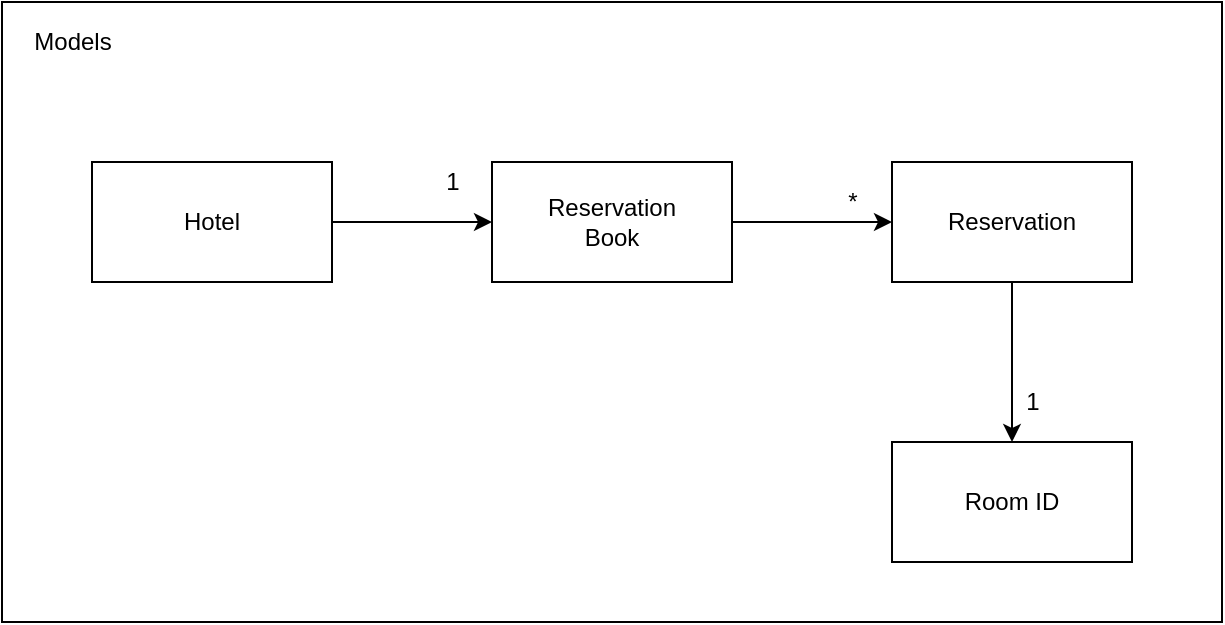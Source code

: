 <mxfile version="20.0.1" type="device"><diagram id="pL46xO8A9Z6G8iWAlLUN" name="Page-1"><mxGraphModel dx="1151" dy="637" grid="1" gridSize="10" guides="1" tooltips="1" connect="1" arrows="1" fold="1" page="1" pageScale="1" pageWidth="827" pageHeight="1169" math="0" shadow="0"><root><mxCell id="0"/><mxCell id="1" parent="0"/><mxCell id="7F4-y1A-IrlKwm-9uTWC-16" value="" style="rounded=0;whiteSpace=wrap;html=1;labelBackgroundColor=default;" vertex="1" parent="1"><mxGeometry x="150" y="310" width="610" height="310" as="geometry"/></mxCell><mxCell id="7F4-y1A-IrlKwm-9uTWC-3" value="" style="edgeStyle=orthogonalEdgeStyle;rounded=0;orthogonalLoop=1;jettySize=auto;html=1;" edge="1" parent="1" source="7F4-y1A-IrlKwm-9uTWC-1" target="7F4-y1A-IrlKwm-9uTWC-2"><mxGeometry relative="1" as="geometry"/></mxCell><mxCell id="7F4-y1A-IrlKwm-9uTWC-1" value="Hotel" style="rounded=0;whiteSpace=wrap;html=1;" vertex="1" parent="1"><mxGeometry x="195" y="390" width="120" height="60" as="geometry"/></mxCell><mxCell id="7F4-y1A-IrlKwm-9uTWC-5" value="" style="edgeStyle=orthogonalEdgeStyle;rounded=0;orthogonalLoop=1;jettySize=auto;html=1;" edge="1" parent="1" source="7F4-y1A-IrlKwm-9uTWC-2" target="7F4-y1A-IrlKwm-9uTWC-4"><mxGeometry relative="1" as="geometry"/></mxCell><mxCell id="7F4-y1A-IrlKwm-9uTWC-2" value="Reservation&lt;br&gt;Book" style="whiteSpace=wrap;html=1;rounded=0;" vertex="1" parent="1"><mxGeometry x="395" y="390" width="120" height="60" as="geometry"/></mxCell><mxCell id="7F4-y1A-IrlKwm-9uTWC-7" value="" style="edgeStyle=orthogonalEdgeStyle;rounded=0;orthogonalLoop=1;jettySize=auto;html=1;" edge="1" parent="1" source="7F4-y1A-IrlKwm-9uTWC-4" target="7F4-y1A-IrlKwm-9uTWC-6"><mxGeometry relative="1" as="geometry"/></mxCell><mxCell id="7F4-y1A-IrlKwm-9uTWC-4" value="Reservation" style="whiteSpace=wrap;html=1;rounded=0;" vertex="1" parent="1"><mxGeometry x="595" y="390" width="120" height="60" as="geometry"/></mxCell><mxCell id="7F4-y1A-IrlKwm-9uTWC-6" value="Room ID" style="whiteSpace=wrap;html=1;rounded=0;" vertex="1" parent="1"><mxGeometry x="595" y="530" width="120" height="60" as="geometry"/></mxCell><mxCell id="7F4-y1A-IrlKwm-9uTWC-13" value="1" style="text;html=1;align=center;verticalAlign=middle;resizable=0;points=[];autosize=1;strokeColor=none;fillColor=none;labelBackgroundColor=default;" vertex="1" parent="1"><mxGeometry x="655" y="500" width="20" height="20" as="geometry"/></mxCell><mxCell id="7F4-y1A-IrlKwm-9uTWC-14" value="*" style="text;html=1;align=center;verticalAlign=middle;resizable=0;points=[];autosize=1;strokeColor=none;fillColor=none;labelBackgroundColor=default;" vertex="1" parent="1"><mxGeometry x="565" y="400" width="20" height="20" as="geometry"/></mxCell><mxCell id="7F4-y1A-IrlKwm-9uTWC-15" value="1" style="text;html=1;align=center;verticalAlign=middle;resizable=0;points=[];autosize=1;strokeColor=none;fillColor=none;labelBackgroundColor=default;" vertex="1" parent="1"><mxGeometry x="365" y="390" width="20" height="20" as="geometry"/></mxCell><mxCell id="7F4-y1A-IrlKwm-9uTWC-18" value="Models" style="text;html=1;align=center;verticalAlign=middle;resizable=0;points=[];autosize=1;strokeColor=none;fillColor=none;" vertex="1" parent="1"><mxGeometry x="160" y="320" width="50" height="20" as="geometry"/></mxCell></root></mxGraphModel></diagram></mxfile>